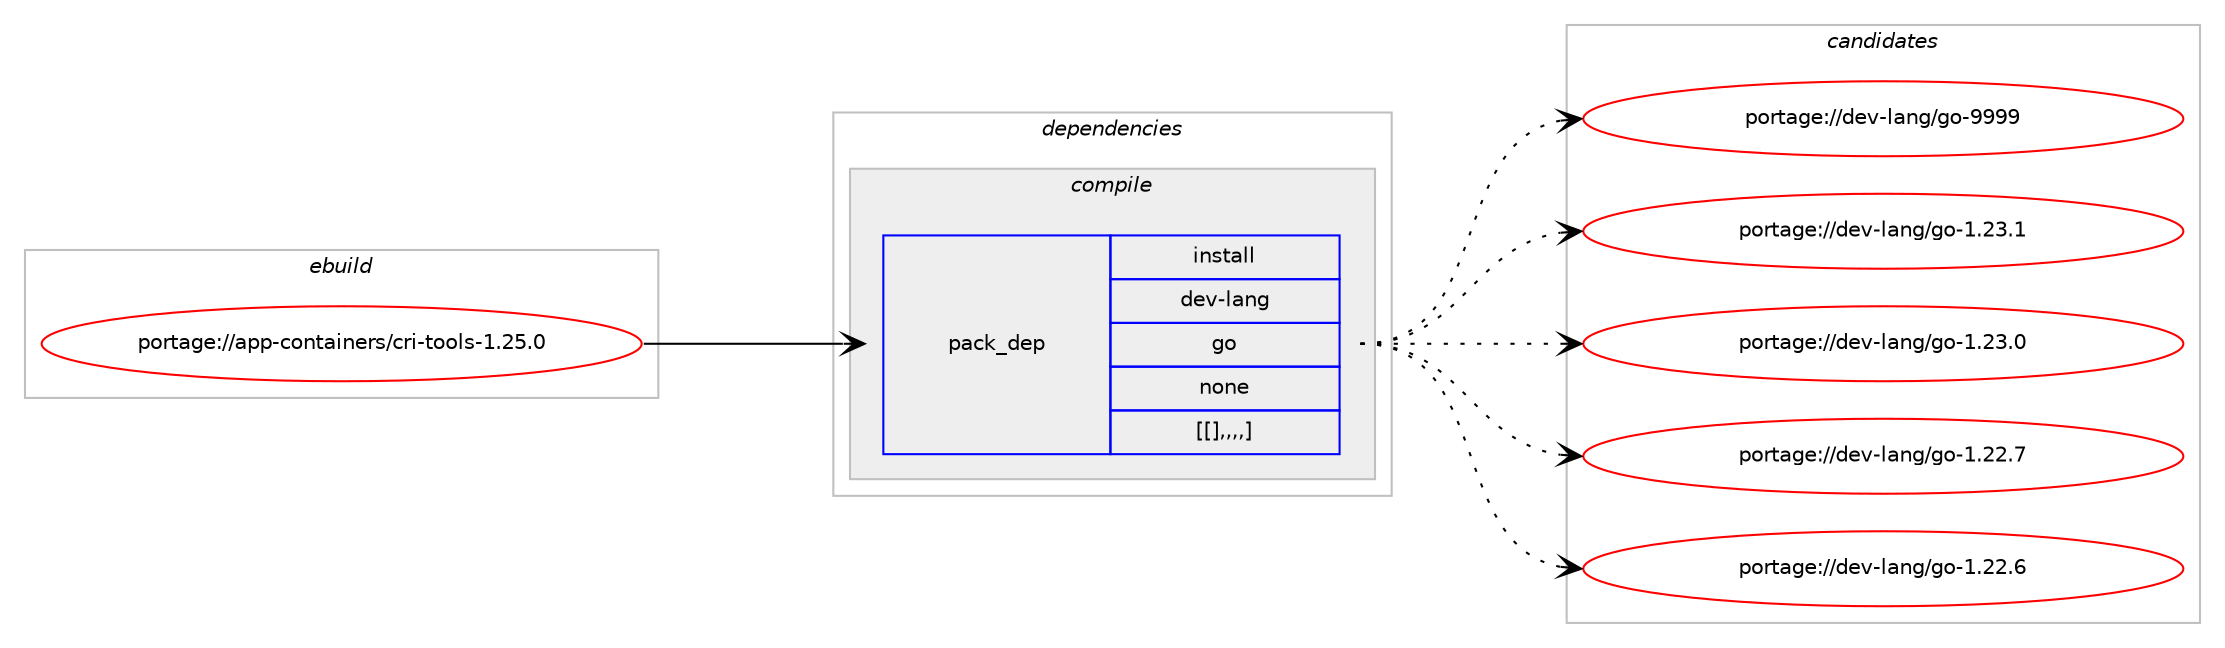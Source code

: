 digraph prolog {

# *************
# Graph options
# *************

newrank=true;
concentrate=true;
compound=true;
graph [rankdir=LR,fontname=Helvetica,fontsize=10,ranksep=1.5];#, ranksep=2.5, nodesep=0.2];
edge  [arrowhead=vee];
node  [fontname=Helvetica,fontsize=10];

# **********
# The ebuild
# **********

subgraph cluster_leftcol {
color=gray;
label=<<i>ebuild</i>>;
id [label="portage://app-containers/cri-tools-1.25.0", color=red, width=4, href="../app-containers/cri-tools-1.25.0.svg"];
}

# ****************
# The dependencies
# ****************

subgraph cluster_midcol {
color=gray;
label=<<i>dependencies</i>>;
subgraph cluster_compile {
fillcolor="#eeeeee";
style=filled;
label=<<i>compile</i>>;
subgraph pack8342 {
dependency11595 [label=<<TABLE BORDER="0" CELLBORDER="1" CELLSPACING="0" CELLPADDING="4" WIDTH="220"><TR><TD ROWSPAN="6" CELLPADDING="30">pack_dep</TD></TR><TR><TD WIDTH="110">install</TD></TR><TR><TD>dev-lang</TD></TR><TR><TD>go</TD></TR><TR><TD>none</TD></TR><TR><TD>[[],,,,]</TD></TR></TABLE>>, shape=none, color=blue];
}
id:e -> dependency11595:w [weight=20,style="solid",arrowhead="vee"];
}
subgraph cluster_compileandrun {
fillcolor="#eeeeee";
style=filled;
label=<<i>compile and run</i>>;
}
subgraph cluster_run {
fillcolor="#eeeeee";
style=filled;
label=<<i>run</i>>;
}
}

# **************
# The candidates
# **************

subgraph cluster_choices {
rank=same;
color=gray;
label=<<i>candidates</i>>;

subgraph choice8342 {
color=black;
nodesep=1;
choice1001011184510897110103471031114557575757 [label="portage://dev-lang/go-9999", color=red, width=4,href="../dev-lang/go-9999.svg"];
choice10010111845108971101034710311145494650514649 [label="portage://dev-lang/go-1.23.1", color=red, width=4,href="../dev-lang/go-1.23.1.svg"];
choice10010111845108971101034710311145494650514648 [label="portage://dev-lang/go-1.23.0", color=red, width=4,href="../dev-lang/go-1.23.0.svg"];
choice10010111845108971101034710311145494650504655 [label="portage://dev-lang/go-1.22.7", color=red, width=4,href="../dev-lang/go-1.22.7.svg"];
choice10010111845108971101034710311145494650504654 [label="portage://dev-lang/go-1.22.6", color=red, width=4,href="../dev-lang/go-1.22.6.svg"];
dependency11595:e -> choice1001011184510897110103471031114557575757:w [style=dotted,weight="100"];
dependency11595:e -> choice10010111845108971101034710311145494650514649:w [style=dotted,weight="100"];
dependency11595:e -> choice10010111845108971101034710311145494650514648:w [style=dotted,weight="100"];
dependency11595:e -> choice10010111845108971101034710311145494650504655:w [style=dotted,weight="100"];
dependency11595:e -> choice10010111845108971101034710311145494650504654:w [style=dotted,weight="100"];
}
}

}
